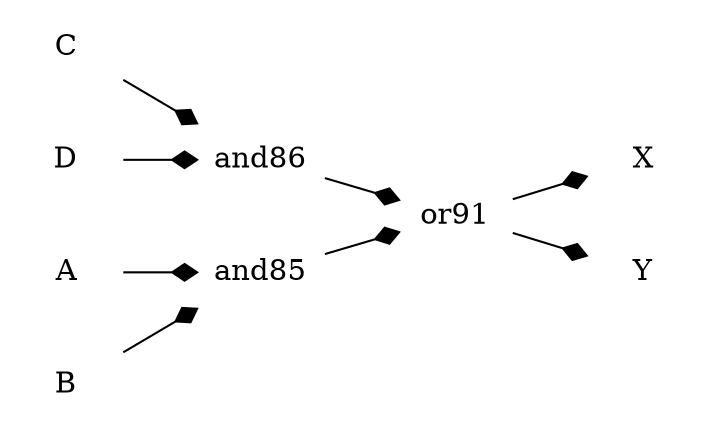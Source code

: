 digraph g {
    // header
    rankdir=LR;
    margin=0.01;
    node [shape="plaintext"];
    edge [arrowhead="diamond"];
    // circuit 
    var68[label="X"];
    var76[label="Y"];
    or91 [label="or91", image="gates/or_noleads.png"];
    and86 [label="and86", image="gates/and_noleads.png"];
    and85 [label="and85", image="gates/and_noleads.png"];
    var77[label="A"];
    var70[label="B"];
    var72[label="C"];
    var73[label="D"];
    var77 -> and85 ;
    var70 -> and85 ;
    var72 -> and86 ;
    var73 -> and86 ;
    and85 -> or91 ;
    and86 -> or91 ;
    or91 -> var68 ;
    or91 -> var76 ;
}
